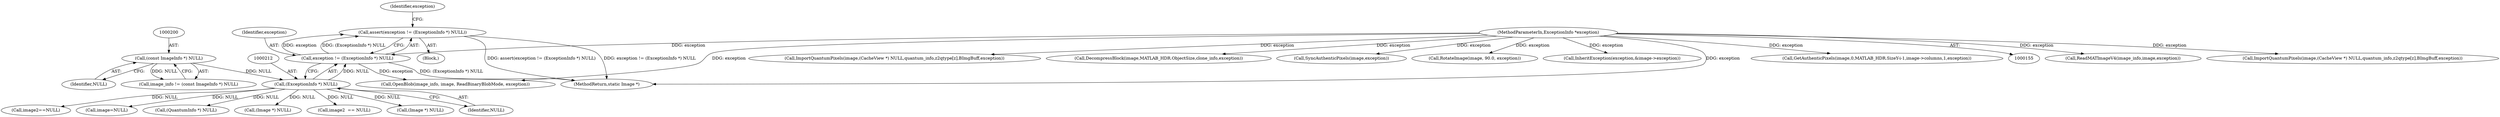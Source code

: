 digraph "0_ImageMagick_8a370f9ab120faf182aa160900ba692ba8e2bcf0@API" {
"1000208" [label="(Call,assert(exception != (ExceptionInfo *) NULL))"];
"1000209" [label="(Call,exception != (ExceptionInfo *) NULL)"];
"1000157" [label="(MethodParameterIn,ExceptionInfo *exception)"];
"1000211" [label="(Call,(ExceptionInfo *) NULL)"];
"1000199" [label="(Call,(const ImageInfo *) NULL)"];
"1000281" [label="(Call,ReadMATImageV4(image_info,image,exception))"];
"1000157" [label="(MethodParameterIn,ExceptionInfo *exception)"];
"1001257" [label="(Call,ImportQuantumPixels(image,(CacheView *) NULL,quantum_info,z2qtype[z],BImgBuff,exception))"];
"1000466" [label="(Call,image2==NULL)"];
"1001293" [label="(Call,ImportQuantumPixels(image,(CacheView *) NULL,quantum_info,z2qtype[z],BImgBuff,exception))"];
"1000232" [label="(Call,OpenBlob(image_info, image, ReadBinaryBlobMode, exception))"];
"1000209" [label="(Call,exception != (ExceptionInfo *) NULL)"];
"1000458" [label="(Call,DecompressBlock(image,MATLAB_HDR.ObjectSize,clone_info,exception))"];
"1001333" [label="(Call,SyncAuthenticPixels(image,exception))"];
"1001706" [label="(Call,image=NULL)"];
"1000211" [label="(Call,(ExceptionInfo *) NULL)"];
"1000197" [label="(Call,image_info != (const ImageInfo *) NULL)"];
"1000984" [label="(Call,(QuantumInfo *) NULL)"];
"1000199" [label="(Call,(const ImageInfo *) NULL)"];
"1000201" [label="(Identifier,NULL)"];
"1000158" [label="(Block,)"];
"1000247" [label="(Call,(Image *) NULL)"];
"1000217" [label="(Identifier,exception)"];
"1001509" [label="(Call,RotateImage(image, 90.0, exception))"];
"1000286" [label="(Call,image2  == NULL)"];
"1001077" [label="(Call,InheritException(exception,&image->exception))"];
"1001818" [label="(MethodReturn,static Image *)"];
"1001712" [label="(Call,(Image *) NULL)"];
"1000208" [label="(Call,assert(exception != (ExceptionInfo *) NULL))"];
"1001165" [label="(Call,GetAuthenticPixels(image,0,MATLAB_HDR.SizeY-i-1,image->columns,1,exception))"];
"1000213" [label="(Identifier,NULL)"];
"1000210" [label="(Identifier,exception)"];
"1000208" -> "1000158"  [label="AST: "];
"1000208" -> "1000209"  [label="CFG: "];
"1000209" -> "1000208"  [label="AST: "];
"1000217" -> "1000208"  [label="CFG: "];
"1000208" -> "1001818"  [label="DDG: exception != (ExceptionInfo *) NULL"];
"1000208" -> "1001818"  [label="DDG: assert(exception != (ExceptionInfo *) NULL)"];
"1000209" -> "1000208"  [label="DDG: exception"];
"1000209" -> "1000208"  [label="DDG: (ExceptionInfo *) NULL"];
"1000209" -> "1000211"  [label="CFG: "];
"1000210" -> "1000209"  [label="AST: "];
"1000211" -> "1000209"  [label="AST: "];
"1000209" -> "1001818"  [label="DDG: (ExceptionInfo *) NULL"];
"1000157" -> "1000209"  [label="DDG: exception"];
"1000211" -> "1000209"  [label="DDG: NULL"];
"1000209" -> "1000232"  [label="DDG: exception"];
"1000157" -> "1000155"  [label="AST: "];
"1000157" -> "1001818"  [label="DDG: exception"];
"1000157" -> "1000232"  [label="DDG: exception"];
"1000157" -> "1000281"  [label="DDG: exception"];
"1000157" -> "1000458"  [label="DDG: exception"];
"1000157" -> "1001077"  [label="DDG: exception"];
"1000157" -> "1001165"  [label="DDG: exception"];
"1000157" -> "1001257"  [label="DDG: exception"];
"1000157" -> "1001293"  [label="DDG: exception"];
"1000157" -> "1001333"  [label="DDG: exception"];
"1000157" -> "1001509"  [label="DDG: exception"];
"1000211" -> "1000213"  [label="CFG: "];
"1000212" -> "1000211"  [label="AST: "];
"1000213" -> "1000211"  [label="AST: "];
"1000199" -> "1000211"  [label="DDG: NULL"];
"1000211" -> "1000247"  [label="DDG: NULL"];
"1000211" -> "1000286"  [label="DDG: NULL"];
"1000211" -> "1000466"  [label="DDG: NULL"];
"1000211" -> "1000984"  [label="DDG: NULL"];
"1000211" -> "1001706"  [label="DDG: NULL"];
"1000211" -> "1001712"  [label="DDG: NULL"];
"1000199" -> "1000197"  [label="AST: "];
"1000199" -> "1000201"  [label="CFG: "];
"1000200" -> "1000199"  [label="AST: "];
"1000201" -> "1000199"  [label="AST: "];
"1000197" -> "1000199"  [label="CFG: "];
"1000199" -> "1000197"  [label="DDG: NULL"];
}
